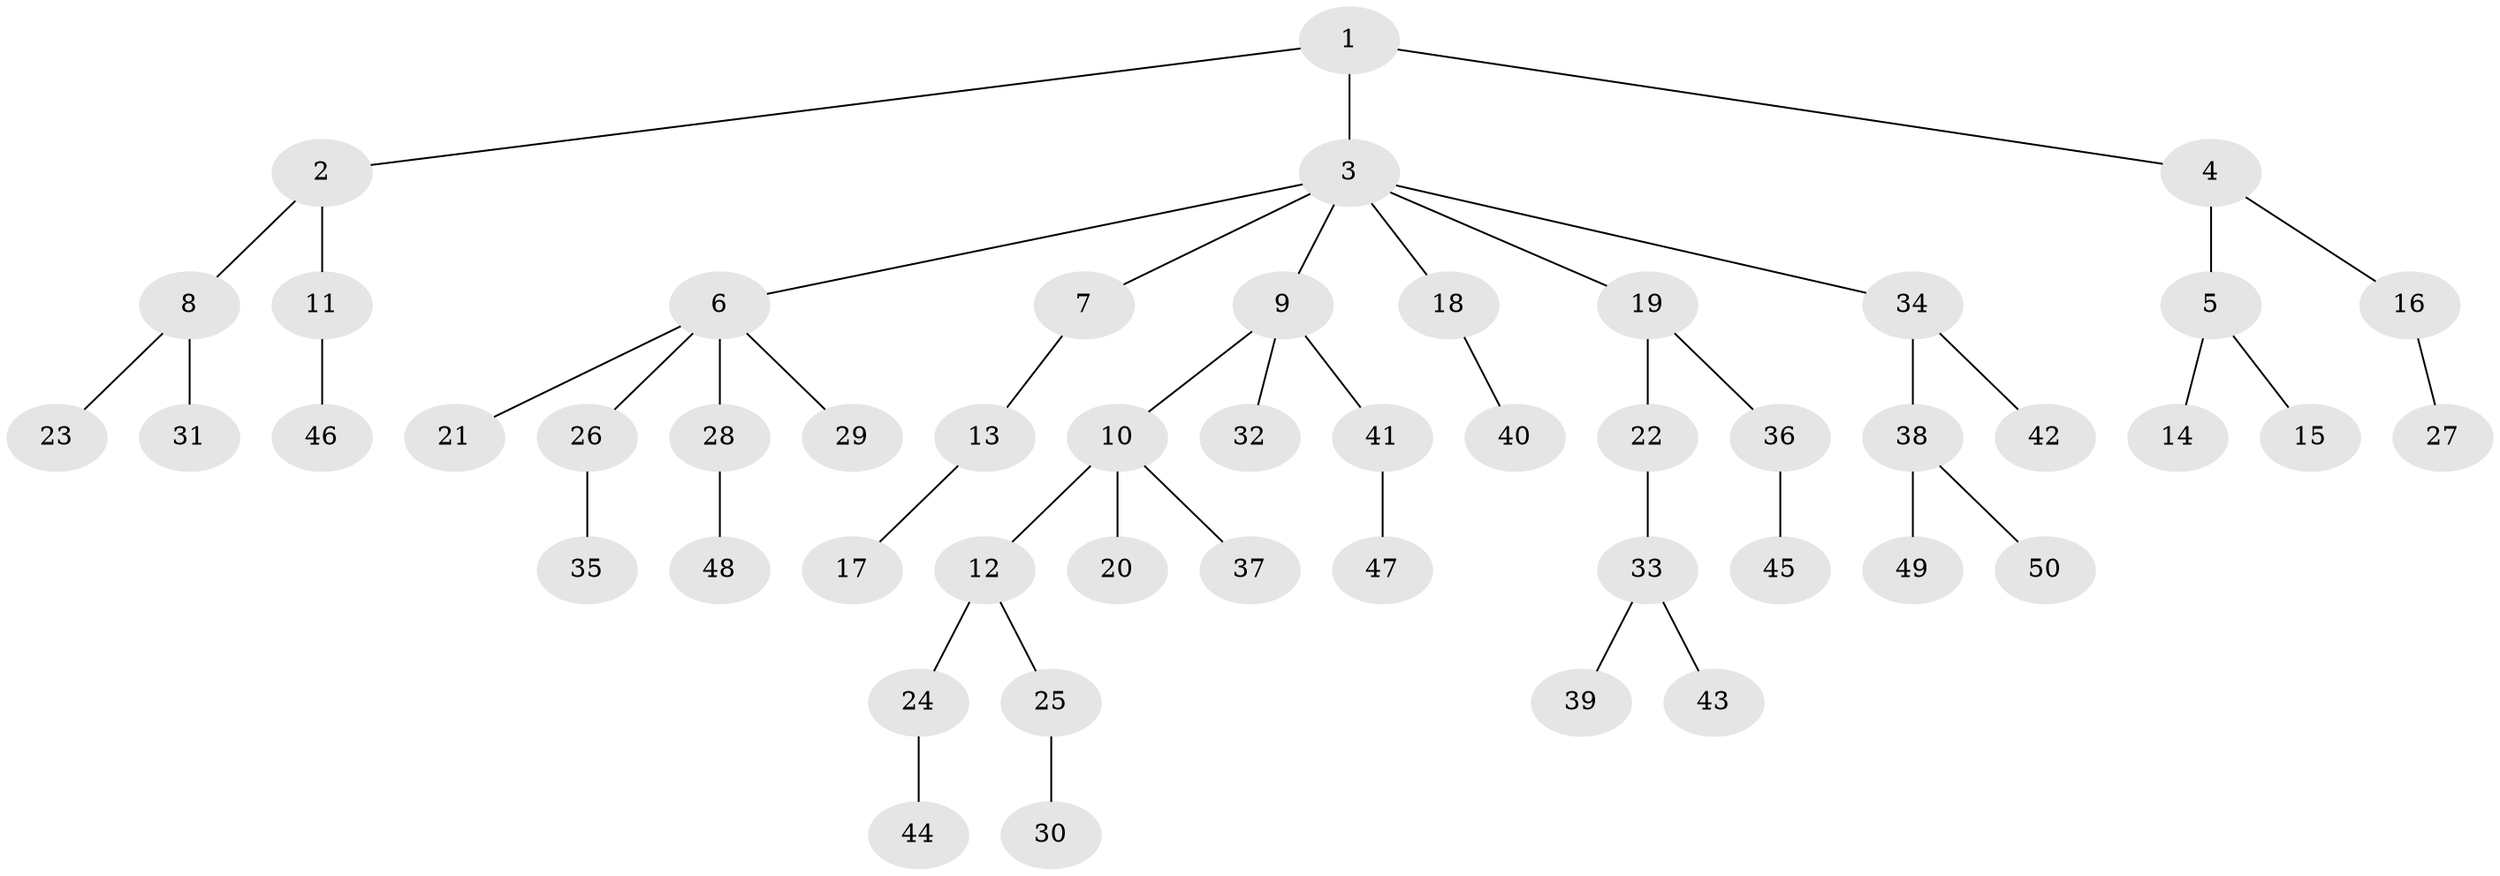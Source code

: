 // Generated by graph-tools (version 1.1) at 2025/26/03/09/25 03:26:32]
// undirected, 50 vertices, 49 edges
graph export_dot {
graph [start="1"]
  node [color=gray90,style=filled];
  1;
  2;
  3;
  4;
  5;
  6;
  7;
  8;
  9;
  10;
  11;
  12;
  13;
  14;
  15;
  16;
  17;
  18;
  19;
  20;
  21;
  22;
  23;
  24;
  25;
  26;
  27;
  28;
  29;
  30;
  31;
  32;
  33;
  34;
  35;
  36;
  37;
  38;
  39;
  40;
  41;
  42;
  43;
  44;
  45;
  46;
  47;
  48;
  49;
  50;
  1 -- 2;
  1 -- 3;
  1 -- 4;
  2 -- 8;
  2 -- 11;
  3 -- 6;
  3 -- 7;
  3 -- 9;
  3 -- 18;
  3 -- 19;
  3 -- 34;
  4 -- 5;
  4 -- 16;
  5 -- 14;
  5 -- 15;
  6 -- 21;
  6 -- 26;
  6 -- 28;
  6 -- 29;
  7 -- 13;
  8 -- 23;
  8 -- 31;
  9 -- 10;
  9 -- 32;
  9 -- 41;
  10 -- 12;
  10 -- 20;
  10 -- 37;
  11 -- 46;
  12 -- 24;
  12 -- 25;
  13 -- 17;
  16 -- 27;
  18 -- 40;
  19 -- 22;
  19 -- 36;
  22 -- 33;
  24 -- 44;
  25 -- 30;
  26 -- 35;
  28 -- 48;
  33 -- 39;
  33 -- 43;
  34 -- 38;
  34 -- 42;
  36 -- 45;
  38 -- 49;
  38 -- 50;
  41 -- 47;
}
